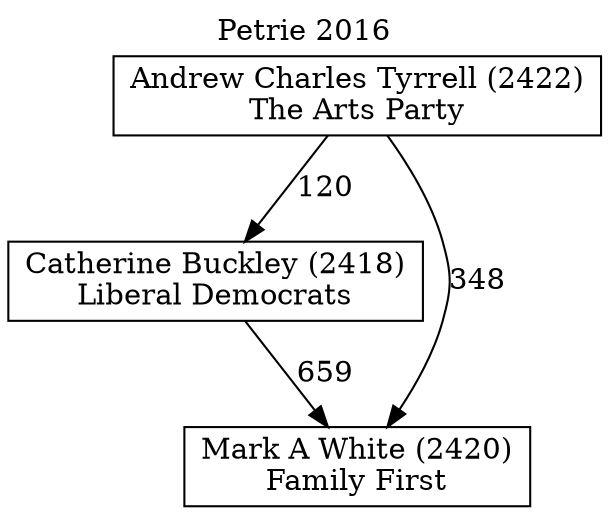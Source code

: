 // House preference flow
digraph "Mark A White (2420)_Petrie_2016" {
	graph [label="Petrie 2016" labelloc=t mclimit=10]
	node [shape=box]
	"Catherine Buckley (2418)" [label="Catherine Buckley (2418)
Liberal Democrats"]
	"Mark A White (2420)" [label="Mark A White (2420)
Family First"]
	"Andrew Charles Tyrrell (2422)" [label="Andrew Charles Tyrrell (2422)
The Arts Party"]
	"Andrew Charles Tyrrell (2422)" -> "Mark A White (2420)" [label=348]
	"Andrew Charles Tyrrell (2422)" -> "Catherine Buckley (2418)" [label=120]
	"Catherine Buckley (2418)" -> "Mark A White (2420)" [label=659]
}
